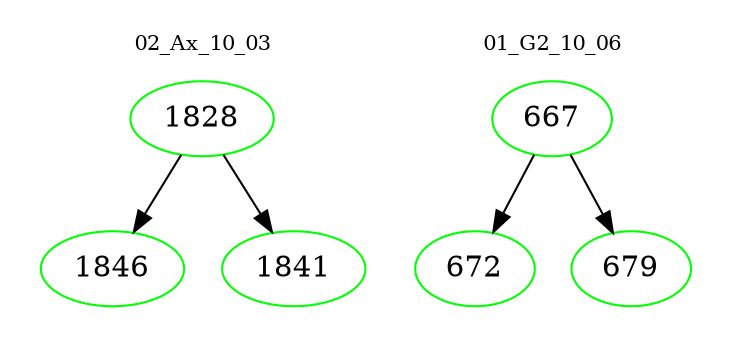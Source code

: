 digraph{
subgraph cluster_0 {
color = white
label = "02_Ax_10_03";
fontsize=10;
T0_1828 [label="1828", color="green"]
T0_1828 -> T0_1846 [color="black"]
T0_1846 [label="1846", color="green"]
T0_1828 -> T0_1841 [color="black"]
T0_1841 [label="1841", color="green"]
}
subgraph cluster_1 {
color = white
label = "01_G2_10_06";
fontsize=10;
T1_667 [label="667", color="green"]
T1_667 -> T1_672 [color="black"]
T1_672 [label="672", color="green"]
T1_667 -> T1_679 [color="black"]
T1_679 [label="679", color="green"]
}
}
